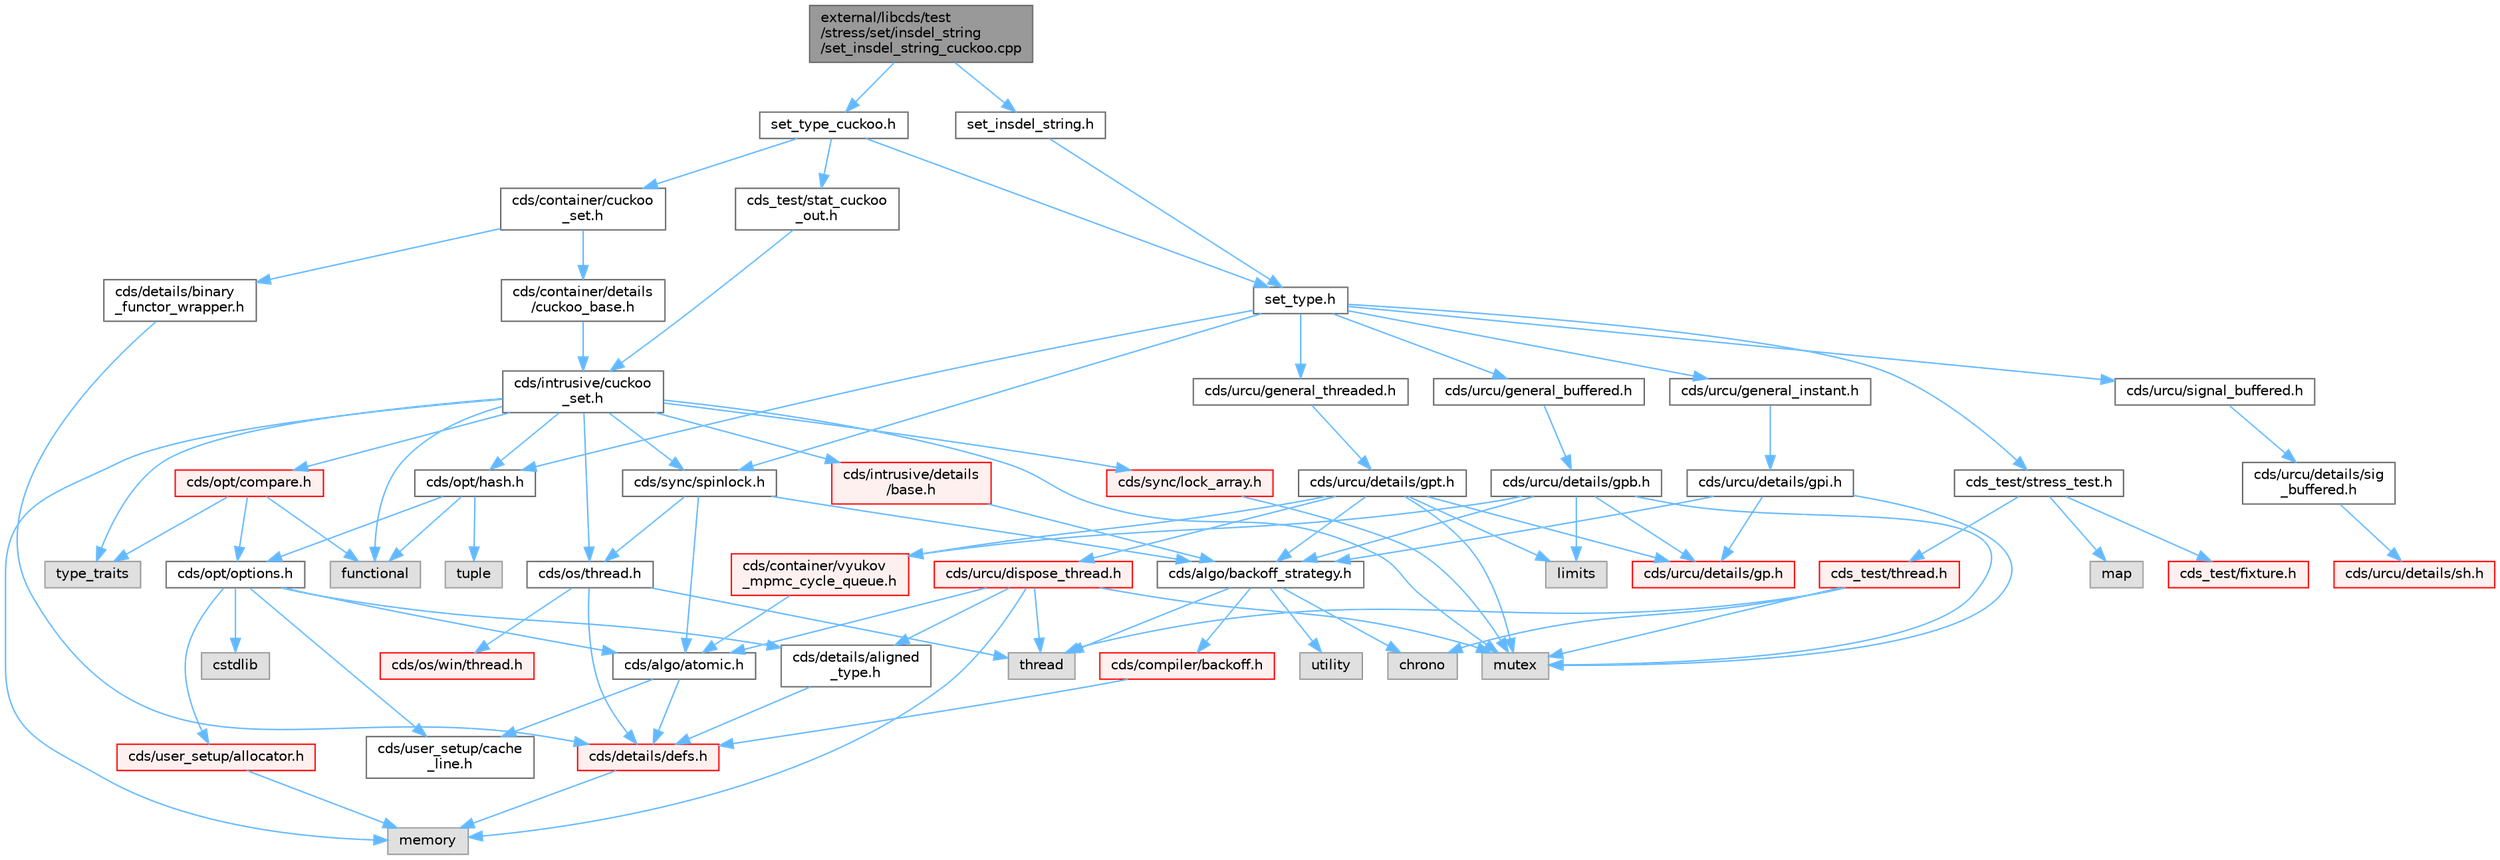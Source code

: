 digraph "external/libcds/test/stress/set/insdel_string/set_insdel_string_cuckoo.cpp"
{
 // LATEX_PDF_SIZE
  bgcolor="transparent";
  edge [fontname=Helvetica,fontsize=10,labelfontname=Helvetica,labelfontsize=10];
  node [fontname=Helvetica,fontsize=10,shape=box,height=0.2,width=0.4];
  Node1 [id="Node000001",label="external/libcds/test\l/stress/set/insdel_string\l/set_insdel_string_cuckoo.cpp",height=0.2,width=0.4,color="gray40", fillcolor="grey60", style="filled", fontcolor="black",tooltip=" "];
  Node1 -> Node2 [id="edge89_Node000001_Node000002",color="steelblue1",style="solid",tooltip=" "];
  Node2 [id="Node000002",label="set_insdel_string.h",height=0.2,width=0.4,color="grey40", fillcolor="white", style="filled",URL="$set__insdel__string_8h.html",tooltip=" "];
  Node2 -> Node3 [id="edge90_Node000002_Node000003",color="steelblue1",style="solid",tooltip=" "];
  Node3 [id="Node000003",label="set_type.h",height=0.2,width=0.4,color="grey40", fillcolor="white", style="filled",URL="$set__type_8h.html",tooltip=" "];
  Node3 -> Node4 [id="edge91_Node000003_Node000004",color="steelblue1",style="solid",tooltip=" "];
  Node4 [id="Node000004",label="cds/urcu/general_instant.h",height=0.2,width=0.4,color="grey40", fillcolor="white", style="filled",URL="$general__instant_8h.html",tooltip=" "];
  Node4 -> Node5 [id="edge92_Node000004_Node000005",color="steelblue1",style="solid",tooltip=" "];
  Node5 [id="Node000005",label="cds/urcu/details/gpi.h",height=0.2,width=0.4,color="grey40", fillcolor="white", style="filled",URL="$gpi_8h.html",tooltip=" "];
  Node5 -> Node6 [id="edge93_Node000005_Node000006",color="steelblue1",style="solid",tooltip=" "];
  Node6 [id="Node000006",label="mutex",height=0.2,width=0.4,color="grey60", fillcolor="#E0E0E0", style="filled",tooltip=" "];
  Node5 -> Node7 [id="edge94_Node000005_Node000007",color="steelblue1",style="solid",tooltip=" "];
  Node7 [id="Node000007",label="cds/urcu/details/gp.h",height=0.2,width=0.4,color="red", fillcolor="#FFF0F0", style="filled",URL="$gp_8h.html",tooltip=" "];
  Node5 -> Node55 [id="edge95_Node000005_Node000055",color="steelblue1",style="solid",tooltip=" "];
  Node55 [id="Node000055",label="cds/algo/backoff_strategy.h",height=0.2,width=0.4,color="grey40", fillcolor="white", style="filled",URL="$backoff__strategy_8h.html",tooltip=" "];
  Node55 -> Node43 [id="edge96_Node000055_Node000043",color="steelblue1",style="solid",tooltip=" "];
  Node43 [id="Node000043",label="utility",height=0.2,width=0.4,color="grey60", fillcolor="#E0E0E0", style="filled",tooltip=" "];
  Node55 -> Node38 [id="edge97_Node000055_Node000038",color="steelblue1",style="solid",tooltip=" "];
  Node38 [id="Node000038",label="thread",height=0.2,width=0.4,color="grey60", fillcolor="#E0E0E0", style="filled",tooltip=" "];
  Node55 -> Node56 [id="edge98_Node000055_Node000056",color="steelblue1",style="solid",tooltip=" "];
  Node56 [id="Node000056",label="chrono",height=0.2,width=0.4,color="grey60", fillcolor="#E0E0E0", style="filled",tooltip=" "];
  Node55 -> Node57 [id="edge99_Node000055_Node000057",color="steelblue1",style="solid",tooltip=" "];
  Node57 [id="Node000057",label="cds/compiler/backoff.h",height=0.2,width=0.4,color="red", fillcolor="#FFF0F0", style="filled",URL="$backoff_8h.html",tooltip=" "];
  Node57 -> Node11 [id="edge100_Node000057_Node000011",color="steelblue1",style="solid",tooltip=" "];
  Node11 [id="Node000011",label="cds/details/defs.h",height=0.2,width=0.4,color="red", fillcolor="#FFF0F0", style="filled",URL="$details_2defs_8h.html",tooltip=" "];
  Node11 -> Node19 [id="edge101_Node000011_Node000019",color="steelblue1",style="solid",tooltip=" "];
  Node19 [id="Node000019",label="memory",height=0.2,width=0.4,color="grey60", fillcolor="#E0E0E0", style="filled",tooltip=" "];
  Node3 -> Node59 [id="edge102_Node000003_Node000059",color="steelblue1",style="solid",tooltip=" "];
  Node59 [id="Node000059",label="cds/urcu/general_buffered.h",height=0.2,width=0.4,color="grey40", fillcolor="white", style="filled",URL="$general__buffered_8h.html",tooltip=" "];
  Node59 -> Node60 [id="edge103_Node000059_Node000060",color="steelblue1",style="solid",tooltip=" "];
  Node60 [id="Node000060",label="cds/urcu/details/gpb.h",height=0.2,width=0.4,color="grey40", fillcolor="white", style="filled",URL="$gpb_8h.html",tooltip=" "];
  Node60 -> Node6 [id="edge104_Node000060_Node000006",color="steelblue1",style="solid",tooltip=" "];
  Node60 -> Node61 [id="edge105_Node000060_Node000061",color="steelblue1",style="solid",tooltip=" "];
  Node61 [id="Node000061",label="limits",height=0.2,width=0.4,color="grey60", fillcolor="#E0E0E0", style="filled",tooltip=" "];
  Node60 -> Node7 [id="edge106_Node000060_Node000007",color="steelblue1",style="solid",tooltip=" "];
  Node60 -> Node55 [id="edge107_Node000060_Node000055",color="steelblue1",style="solid",tooltip=" "];
  Node60 -> Node62 [id="edge108_Node000060_Node000062",color="steelblue1",style="solid",tooltip=" "];
  Node62 [id="Node000062",label="cds/container/vyukov\l_mpmc_cycle_queue.h",height=0.2,width=0.4,color="red", fillcolor="#FFF0F0", style="filled",URL="$container_2vyukov__mpmc__cycle__queue_8h.html",tooltip=" "];
  Node62 -> Node10 [id="edge109_Node000062_Node000010",color="steelblue1",style="solid",tooltip=" "];
  Node10 [id="Node000010",label="cds/algo/atomic.h",height=0.2,width=0.4,color="grey40", fillcolor="white", style="filled",URL="$external_2libcds_2cds_2algo_2atomic_8h.html",tooltip=" "];
  Node10 -> Node11 [id="edge110_Node000010_Node000011",color="steelblue1",style="solid",tooltip=" "];
  Node10 -> Node24 [id="edge111_Node000010_Node000024",color="steelblue1",style="solid",tooltip=" "];
  Node24 [id="Node000024",label="cds/user_setup/cache\l_line.h",height=0.2,width=0.4,color="grey40", fillcolor="white", style="filled",URL="$cache__line_8h.html",tooltip="Cache-line size definition"];
  Node3 -> Node73 [id="edge112_Node000003_Node000073",color="steelblue1",style="solid",tooltip=" "];
  Node73 [id="Node000073",label="cds/urcu/general_threaded.h",height=0.2,width=0.4,color="grey40", fillcolor="white", style="filled",URL="$general__threaded_8h.html",tooltip=" "];
  Node73 -> Node74 [id="edge113_Node000073_Node000074",color="steelblue1",style="solid",tooltip=" "];
  Node74 [id="Node000074",label="cds/urcu/details/gpt.h",height=0.2,width=0.4,color="grey40", fillcolor="white", style="filled",URL="$gpt_8h.html",tooltip=" "];
  Node74 -> Node6 [id="edge114_Node000074_Node000006",color="steelblue1",style="solid",tooltip=" "];
  Node74 -> Node61 [id="edge115_Node000074_Node000061",color="steelblue1",style="solid",tooltip=" "];
  Node74 -> Node7 [id="edge116_Node000074_Node000007",color="steelblue1",style="solid",tooltip=" "];
  Node74 -> Node75 [id="edge117_Node000074_Node000075",color="steelblue1",style="solid",tooltip=" "];
  Node75 [id="Node000075",label="cds/urcu/dispose_thread.h",height=0.2,width=0.4,color="red", fillcolor="#FFF0F0", style="filled",URL="$dispose__thread_8h.html",tooltip=" "];
  Node75 -> Node19 [id="edge118_Node000075_Node000019",color="steelblue1",style="solid",tooltip=" "];
  Node75 -> Node38 [id="edge119_Node000075_Node000038",color="steelblue1",style="solid",tooltip=" "];
  Node75 -> Node6 [id="edge120_Node000075_Node000006",color="steelblue1",style="solid",tooltip=" "];
  Node75 -> Node68 [id="edge121_Node000075_Node000068",color="steelblue1",style="solid",tooltip=" "];
  Node68 [id="Node000068",label="cds/details/aligned\l_type.h",height=0.2,width=0.4,color="grey40", fillcolor="white", style="filled",URL="$aligned__type_8h.html",tooltip=" "];
  Node68 -> Node11 [id="edge122_Node000068_Node000011",color="steelblue1",style="solid",tooltip=" "];
  Node75 -> Node10 [id="edge123_Node000075_Node000010",color="steelblue1",style="solid",tooltip=" "];
  Node74 -> Node55 [id="edge124_Node000074_Node000055",color="steelblue1",style="solid",tooltip=" "];
  Node74 -> Node62 [id="edge125_Node000074_Node000062",color="steelblue1",style="solid",tooltip=" "];
  Node3 -> Node77 [id="edge126_Node000003_Node000077",color="steelblue1",style="solid",tooltip=" "];
  Node77 [id="Node000077",label="cds/urcu/signal_buffered.h",height=0.2,width=0.4,color="grey40", fillcolor="white", style="filled",URL="$signal__buffered_8h.html",tooltip=" "];
  Node77 -> Node78 [id="edge127_Node000077_Node000078",color="steelblue1",style="solid",tooltip=" "];
  Node78 [id="Node000078",label="cds/urcu/details/sig\l_buffered.h",height=0.2,width=0.4,color="grey40", fillcolor="white", style="filled",URL="$sig__buffered_8h.html",tooltip=" "];
  Node78 -> Node79 [id="edge128_Node000078_Node000079",color="steelblue1",style="solid",tooltip=" "];
  Node79 [id="Node000079",label="cds/urcu/details/sh.h",height=0.2,width=0.4,color="red", fillcolor="#FFF0F0", style="filled",URL="$sh_8h.html",tooltip=" "];
  Node3 -> Node80 [id="edge129_Node000003_Node000080",color="steelblue1",style="solid",tooltip=" "];
  Node80 [id="Node000080",label="cds/opt/hash.h",height=0.2,width=0.4,color="grey40", fillcolor="white", style="filled",URL="$external_2libcds_2cds_2opt_2hash_8h.html",tooltip=" "];
  Node80 -> Node81 [id="edge130_Node000080_Node000081",color="steelblue1",style="solid",tooltip=" "];
  Node81 [id="Node000081",label="tuple",height=0.2,width=0.4,color="grey60", fillcolor="#E0E0E0", style="filled",tooltip=" "];
  Node80 -> Node82 [id="edge131_Node000080_Node000082",color="steelblue1",style="solid",tooltip=" "];
  Node82 [id="Node000082",label="functional",height=0.2,width=0.4,color="grey60", fillcolor="#E0E0E0", style="filled",tooltip=" "];
  Node80 -> Node67 [id="edge132_Node000080_Node000067",color="steelblue1",style="solid",tooltip=" "];
  Node67 [id="Node000067",label="cds/opt/options.h",height=0.2,width=0.4,color="grey40", fillcolor="white", style="filled",URL="$opt_2options_8h.html",tooltip=" "];
  Node67 -> Node40 [id="edge133_Node000067_Node000040",color="steelblue1",style="solid",tooltip=" "];
  Node40 [id="Node000040",label="cstdlib",height=0.2,width=0.4,color="grey60", fillcolor="#E0E0E0", style="filled",tooltip=" "];
  Node67 -> Node68 [id="edge134_Node000067_Node000068",color="steelblue1",style="solid",tooltip=" "];
  Node67 -> Node28 [id="edge135_Node000067_Node000028",color="steelblue1",style="solid",tooltip=" "];
  Node28 [id="Node000028",label="cds/user_setup/allocator.h",height=0.2,width=0.4,color="red", fillcolor="#FFF0F0", style="filled",URL="$external_2libcds_2cds_2user__setup_2allocator_8h.html",tooltip="Default implementation of allocator classes."];
  Node28 -> Node19 [id="edge136_Node000028_Node000019",color="steelblue1",style="solid",tooltip=" "];
  Node67 -> Node24 [id="edge137_Node000067_Node000024",color="steelblue1",style="solid",tooltip=" "];
  Node67 -> Node10 [id="edge138_Node000067_Node000010",color="steelblue1",style="solid",tooltip=" "];
  Node3 -> Node83 [id="edge139_Node000003_Node000083",color="steelblue1",style="solid",tooltip=" "];
  Node83 [id="Node000083",label="cds/sync/spinlock.h",height=0.2,width=0.4,color="grey40", fillcolor="white", style="filled",URL="$sync_2spinlock_8h.html",tooltip=" "];
  Node83 -> Node10 [id="edge140_Node000083_Node000010",color="steelblue1",style="solid",tooltip=" "];
  Node83 -> Node44 [id="edge141_Node000083_Node000044",color="steelblue1",style="solid",tooltip=" "];
  Node44 [id="Node000044",label="cds/os/thread.h",height=0.2,width=0.4,color="grey40", fillcolor="white", style="filled",URL="$cds_2os_2thread_8h.html",tooltip=" "];
  Node44 -> Node38 [id="edge142_Node000044_Node000038",color="steelblue1",style="solid",tooltip=" "];
  Node44 -> Node11 [id="edge143_Node000044_Node000011",color="steelblue1",style="solid",tooltip=" "];
  Node44 -> Node45 [id="edge144_Node000044_Node000045",color="steelblue1",style="solid",tooltip=" "];
  Node45 [id="Node000045",label="cds/os/win/thread.h",height=0.2,width=0.4,color="red", fillcolor="#FFF0F0", style="filled",URL="$cds_2os_2win_2thread_8h.html",tooltip=" "];
  Node83 -> Node55 [id="edge145_Node000083_Node000055",color="steelblue1",style="solid",tooltip=" "];
  Node3 -> Node84 [id="edge146_Node000003_Node000084",color="steelblue1",style="solid",tooltip=" "];
  Node84 [id="Node000084",label="cds_test/stress_test.h",height=0.2,width=0.4,color="grey40", fillcolor="white", style="filled",URL="$stress__test_8h.html",tooltip=" "];
  Node84 -> Node85 [id="edge147_Node000084_Node000085",color="steelblue1",style="solid",tooltip=" "];
  Node85 [id="Node000085",label="map",height=0.2,width=0.4,color="grey60", fillcolor="#E0E0E0", style="filled",tooltip=" "];
  Node84 -> Node86 [id="edge148_Node000084_Node000086",color="steelblue1",style="solid",tooltip=" "];
  Node86 [id="Node000086",label="cds_test/fixture.h",height=0.2,width=0.4,color="red", fillcolor="#FFF0F0", style="filled",URL="$fixture_8h.html",tooltip=" "];
  Node84 -> Node91 [id="edge149_Node000084_Node000091",color="steelblue1",style="solid",tooltip=" "];
  Node91 [id="Node000091",label="cds_test/thread.h",height=0.2,width=0.4,color="red", fillcolor="#FFF0F0", style="filled",URL="$test_2include_2cds__test_2thread_8h.html",tooltip=" "];
  Node91 -> Node38 [id="edge150_Node000091_Node000038",color="steelblue1",style="solid",tooltip=" "];
  Node91 -> Node6 [id="edge151_Node000091_Node000006",color="steelblue1",style="solid",tooltip=" "];
  Node91 -> Node56 [id="edge152_Node000091_Node000056",color="steelblue1",style="solid",tooltip=" "];
  Node1 -> Node95 [id="edge153_Node000001_Node000095",color="steelblue1",style="solid",tooltip=" "];
  Node95 [id="Node000095",label="set_type_cuckoo.h",height=0.2,width=0.4,color="grey40", fillcolor="white", style="filled",URL="$set__type__cuckoo_8h.html",tooltip=" "];
  Node95 -> Node3 [id="edge154_Node000095_Node000003",color="steelblue1",style="solid",tooltip=" "];
  Node95 -> Node96 [id="edge155_Node000095_Node000096",color="steelblue1",style="solid",tooltip=" "];
  Node96 [id="Node000096",label="cds/container/cuckoo\l_set.h",height=0.2,width=0.4,color="grey40", fillcolor="white", style="filled",URL="$container_2cuckoo__set_8h.html",tooltip=" "];
  Node96 -> Node97 [id="edge156_Node000096_Node000097",color="steelblue1",style="solid",tooltip=" "];
  Node97 [id="Node000097",label="cds/container/details\l/cuckoo_base.h",height=0.2,width=0.4,color="grey40", fillcolor="white", style="filled",URL="$cuckoo__base_8h.html",tooltip=" "];
  Node97 -> Node98 [id="edge157_Node000097_Node000098",color="steelblue1",style="solid",tooltip=" "];
  Node98 [id="Node000098",label="cds/intrusive/cuckoo\l_set.h",height=0.2,width=0.4,color="grey40", fillcolor="white", style="filled",URL="$intrusive_2cuckoo__set_8h.html",tooltip=" "];
  Node98 -> Node19 [id="edge158_Node000098_Node000019",color="steelblue1",style="solid",tooltip=" "];
  Node98 -> Node27 [id="edge159_Node000098_Node000027",color="steelblue1",style="solid",tooltip=" "];
  Node27 [id="Node000027",label="type_traits",height=0.2,width=0.4,color="grey60", fillcolor="#E0E0E0", style="filled",tooltip=" "];
  Node98 -> Node6 [id="edge160_Node000098_Node000006",color="steelblue1",style="solid",tooltip=" "];
  Node98 -> Node82 [id="edge161_Node000098_Node000082",color="steelblue1",style="solid",tooltip=" "];
  Node98 -> Node64 [id="edge162_Node000098_Node000064",color="steelblue1",style="solid",tooltip=" "];
  Node64 [id="Node000064",label="cds/intrusive/details\l/base.h",height=0.2,width=0.4,color="red", fillcolor="#FFF0F0", style="filled",URL="$external_2libcds_2cds_2intrusive_2details_2base_8h.html",tooltip=" "];
  Node64 -> Node55 [id="edge163_Node000064_Node000055",color="steelblue1",style="solid",tooltip=" "];
  Node98 -> Node99 [id="edge164_Node000098_Node000099",color="steelblue1",style="solid",tooltip=" "];
  Node99 [id="Node000099",label="cds/opt/compare.h",height=0.2,width=0.4,color="red", fillcolor="#FFF0F0", style="filled",URL="$external_2libcds_2cds_2opt_2compare_8h.html",tooltip=" "];
  Node99 -> Node27 [id="edge165_Node000099_Node000027",color="steelblue1",style="solid",tooltip=" "];
  Node99 -> Node82 [id="edge166_Node000099_Node000082",color="steelblue1",style="solid",tooltip=" "];
  Node99 -> Node67 [id="edge167_Node000099_Node000067",color="steelblue1",style="solid",tooltip=" "];
  Node98 -> Node80 [id="edge168_Node000098_Node000080",color="steelblue1",style="solid",tooltip=" "];
  Node98 -> Node100 [id="edge169_Node000098_Node000100",color="steelblue1",style="solid",tooltip=" "];
  Node100 [id="Node000100",label="cds/sync/lock_array.h",height=0.2,width=0.4,color="red", fillcolor="#FFF0F0", style="filled",URL="$lock__array_8h.html",tooltip=" "];
  Node100 -> Node6 [id="edge170_Node000100_Node000006",color="steelblue1",style="solid",tooltip=" "];
  Node98 -> Node44 [id="edge171_Node000098_Node000044",color="steelblue1",style="solid",tooltip=" "];
  Node98 -> Node83 [id="edge172_Node000098_Node000083",color="steelblue1",style="solid",tooltip=" "];
  Node96 -> Node101 [id="edge173_Node000096_Node000101",color="steelblue1",style="solid",tooltip=" "];
  Node101 [id="Node000101",label="cds/details/binary\l_functor_wrapper.h",height=0.2,width=0.4,color="grey40", fillcolor="white", style="filled",URL="$binary__functor__wrapper_8h.html",tooltip=" "];
  Node101 -> Node11 [id="edge174_Node000101_Node000011",color="steelblue1",style="solid",tooltip=" "];
  Node95 -> Node102 [id="edge175_Node000095_Node000102",color="steelblue1",style="solid",tooltip=" "];
  Node102 [id="Node000102",label="cds_test/stat_cuckoo\l_out.h",height=0.2,width=0.4,color="grey40", fillcolor="white", style="filled",URL="$stat__cuckoo__out_8h.html",tooltip=" "];
  Node102 -> Node98 [id="edge176_Node000102_Node000098",color="steelblue1",style="solid",tooltip=" "];
}

